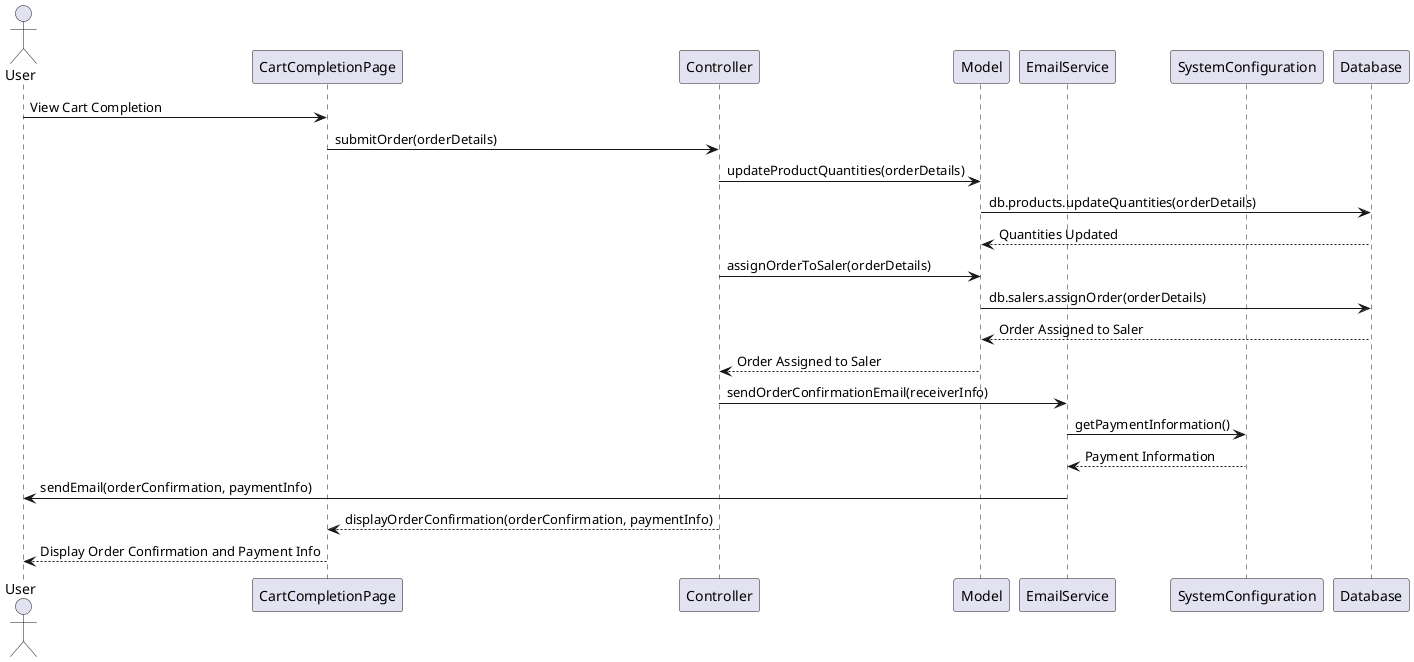 @startuml
actor User
participant "CartCompletionPage" as CartPage
participant "Controller" as OrderCtrl
participant "Model" as Model
participant "EmailService" as EmailService
participant "SystemConfiguration" as SysConfig

User -> CartPage: View Cart Completion
CartPage -> OrderCtrl: submitOrder(orderDetails)
OrderCtrl -> Model: updateProductQuantities(orderDetails)
Model -> Database: db.products.updateQuantities(orderDetails)
Database --> Model: Quantities Updated

OrderCtrl -> Model: assignOrderToSaler(orderDetails)
Model -> Database: db.salers.assignOrder(orderDetails)
Database --> Model: Order Assigned to Saler
Model --> OrderCtrl: Order Assigned to Saler


OrderCtrl -> EmailService: sendOrderConfirmationEmail(receiverInfo)
EmailService -> SysConfig: getPaymentInformation()
SysConfig --> EmailService: Payment Information
EmailService -> User: sendEmail(orderConfirmation, paymentInfo)

OrderCtrl --> CartPage: displayOrderConfirmation(orderConfirmation, paymentInfo)
CartPage --> User: Display Order Confirmation and Payment Info
@enduml